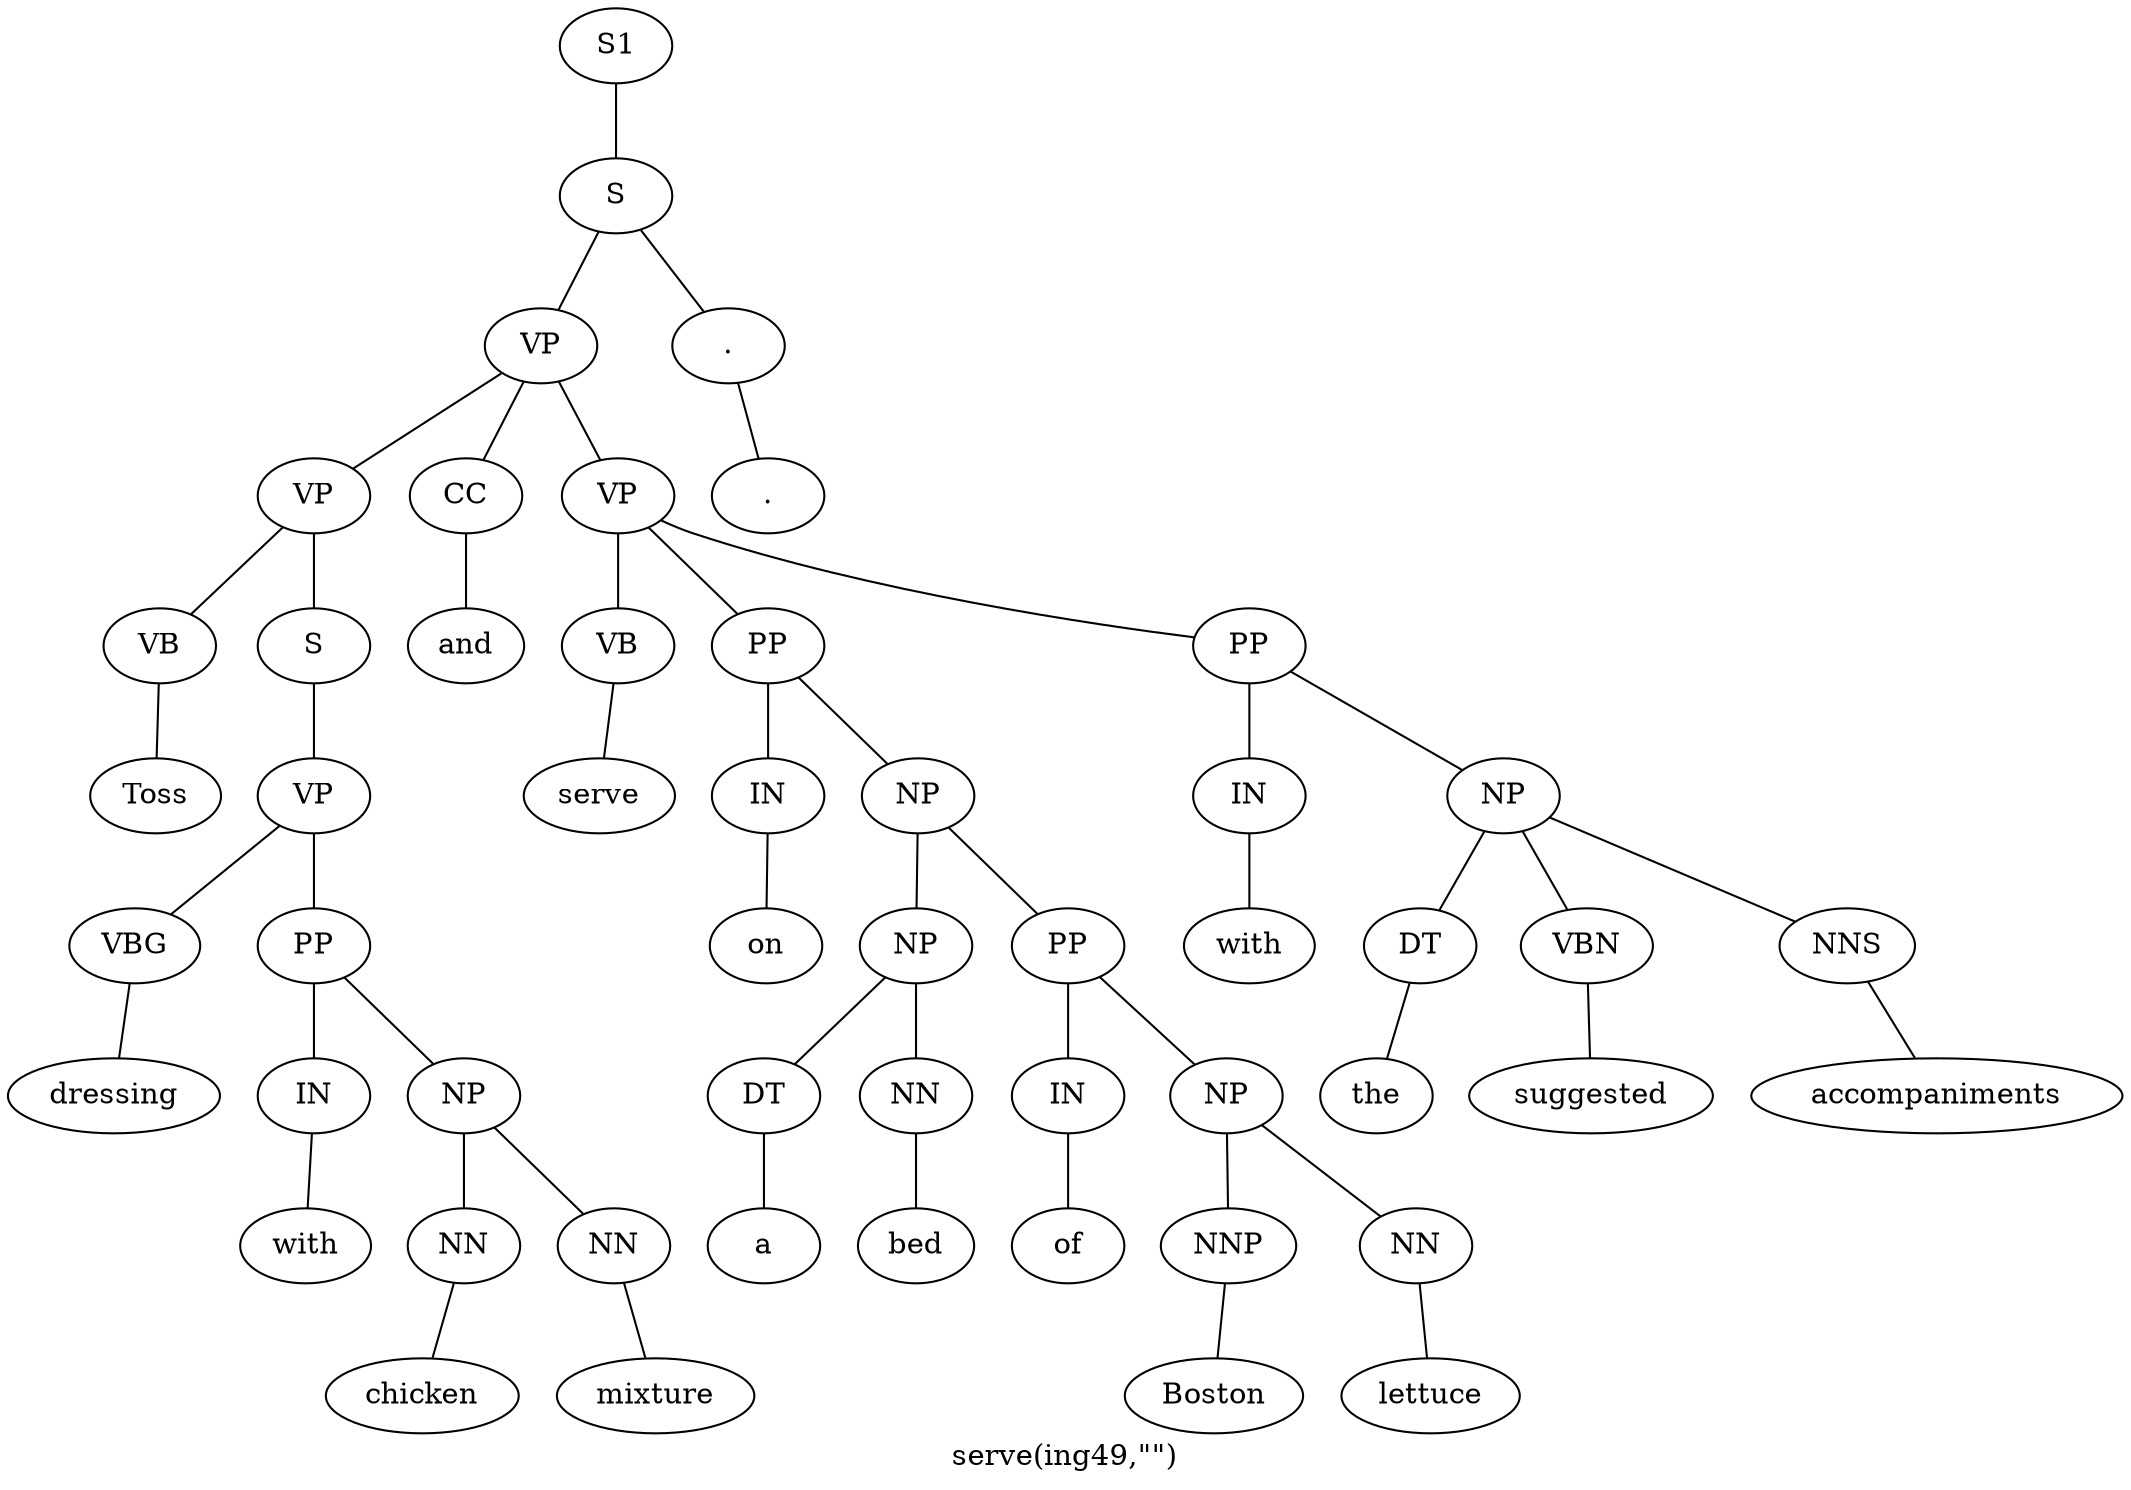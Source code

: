 graph SyntaxGraph {
	label = "serve(ing49,\"\")";
	Node0 [label="S1"];
	Node1 [label="S"];
	Node2 [label="VP"];
	Node3 [label="VP"];
	Node4 [label="VB"];
	Node5 [label="Toss"];
	Node6 [label="S"];
	Node7 [label="VP"];
	Node8 [label="VBG"];
	Node9 [label="dressing"];
	Node10 [label="PP"];
	Node11 [label="IN"];
	Node12 [label="with"];
	Node13 [label="NP"];
	Node14 [label="NN"];
	Node15 [label="chicken"];
	Node16 [label="NN"];
	Node17 [label="mixture"];
	Node18 [label="CC"];
	Node19 [label="and"];
	Node20 [label="VP"];
	Node21 [label="VB"];
	Node22 [label="serve"];
	Node23 [label="PP"];
	Node24 [label="IN"];
	Node25 [label="on"];
	Node26 [label="NP"];
	Node27 [label="NP"];
	Node28 [label="DT"];
	Node29 [label="a"];
	Node30 [label="NN"];
	Node31 [label="bed"];
	Node32 [label="PP"];
	Node33 [label="IN"];
	Node34 [label="of"];
	Node35 [label="NP"];
	Node36 [label="NNP"];
	Node37 [label="Boston"];
	Node38 [label="NN"];
	Node39 [label="lettuce"];
	Node40 [label="PP"];
	Node41 [label="IN"];
	Node42 [label="with"];
	Node43 [label="NP"];
	Node44 [label="DT"];
	Node45 [label="the"];
	Node46 [label="VBN"];
	Node47 [label="suggested"];
	Node48 [label="NNS"];
	Node49 [label="accompaniments"];
	Node50 [label="."];
	Node51 [label="."];

	Node0 -- Node1;
	Node1 -- Node2;
	Node1 -- Node50;
	Node2 -- Node3;
	Node2 -- Node18;
	Node2 -- Node20;
	Node3 -- Node4;
	Node3 -- Node6;
	Node4 -- Node5;
	Node6 -- Node7;
	Node7 -- Node8;
	Node7 -- Node10;
	Node8 -- Node9;
	Node10 -- Node11;
	Node10 -- Node13;
	Node11 -- Node12;
	Node13 -- Node14;
	Node13 -- Node16;
	Node14 -- Node15;
	Node16 -- Node17;
	Node18 -- Node19;
	Node20 -- Node21;
	Node20 -- Node23;
	Node20 -- Node40;
	Node21 -- Node22;
	Node23 -- Node24;
	Node23 -- Node26;
	Node24 -- Node25;
	Node26 -- Node27;
	Node26 -- Node32;
	Node27 -- Node28;
	Node27 -- Node30;
	Node28 -- Node29;
	Node30 -- Node31;
	Node32 -- Node33;
	Node32 -- Node35;
	Node33 -- Node34;
	Node35 -- Node36;
	Node35 -- Node38;
	Node36 -- Node37;
	Node38 -- Node39;
	Node40 -- Node41;
	Node40 -- Node43;
	Node41 -- Node42;
	Node43 -- Node44;
	Node43 -- Node46;
	Node43 -- Node48;
	Node44 -- Node45;
	Node46 -- Node47;
	Node48 -- Node49;
	Node50 -- Node51;
}